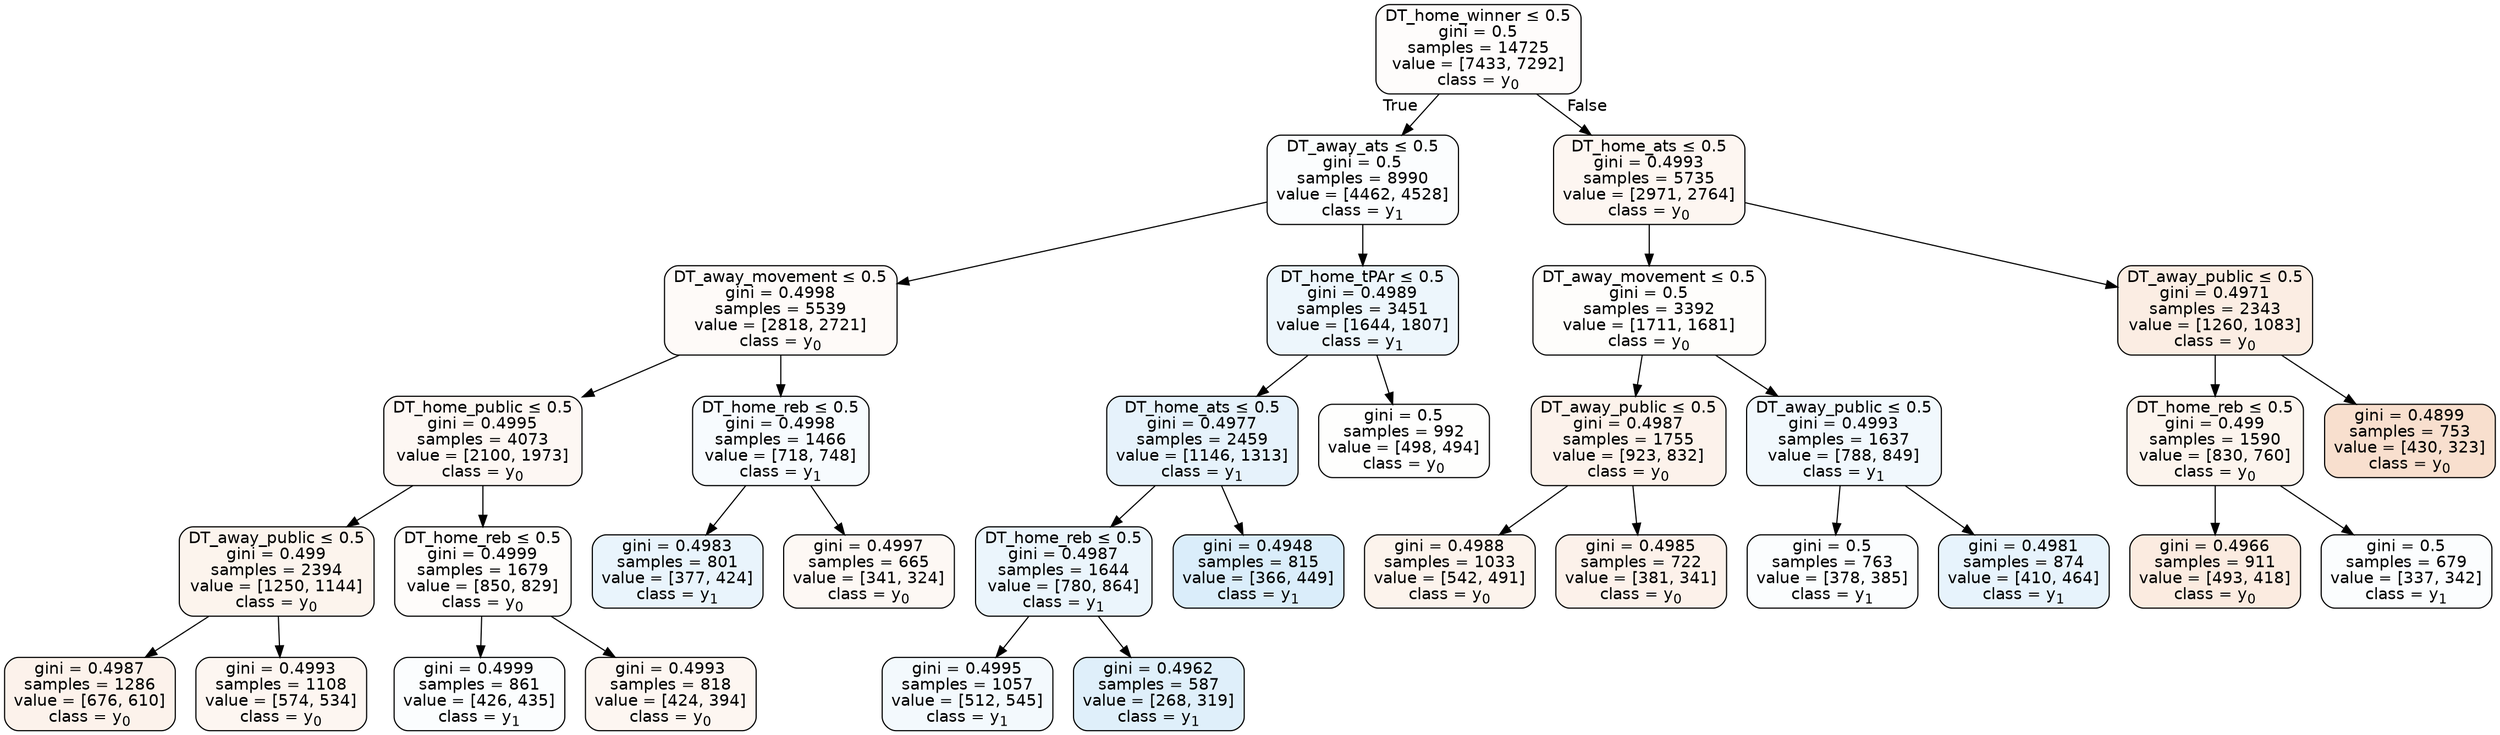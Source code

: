 digraph Tree {
node [shape=box, style="filled, rounded", color="black", fontname=helvetica] ;
edge [fontname=helvetica] ;
0 [label=<DT_home_winner &le; 0.5<br/>gini = 0.5<br/>samples = 14725<br/>value = [7433, 7292]<br/>class = y<SUB>0</SUB>>, fillcolor="#e5813905"] ;
1 [label=<DT_away_ats &le; 0.5<br/>gini = 0.5<br/>samples = 8990<br/>value = [4462, 4528]<br/>class = y<SUB>1</SUB>>, fillcolor="#399de504"] ;
0 -> 1 [labeldistance=2.5, labelangle=45, headlabel="True"] ;
2 [label=<DT_away_movement &le; 0.5<br/>gini = 0.4998<br/>samples = 5539<br/>value = [2818, 2721]<br/>class = y<SUB>0</SUB>>, fillcolor="#e5813909"] ;
1 -> 2 ;
3 [label=<DT_home_public &le; 0.5<br/>gini = 0.4995<br/>samples = 4073<br/>value = [2100, 1973]<br/>class = y<SUB>0</SUB>>, fillcolor="#e581390f"] ;
2 -> 3 ;
4 [label=<DT_away_public &le; 0.5<br/>gini = 0.499<br/>samples = 2394<br/>value = [1250, 1144]<br/>class = y<SUB>0</SUB>>, fillcolor="#e5813916"] ;
3 -> 4 ;
5 [label=<gini = 0.4987<br/>samples = 1286<br/>value = [676, 610]<br/>class = y<SUB>0</SUB>>, fillcolor="#e5813919"] ;
4 -> 5 ;
6 [label=<gini = 0.4993<br/>samples = 1108<br/>value = [574, 534]<br/>class = y<SUB>0</SUB>>, fillcolor="#e5813912"] ;
4 -> 6 ;
7 [label=<DT_home_reb &le; 0.5<br/>gini = 0.4999<br/>samples = 1679<br/>value = [850, 829]<br/>class = y<SUB>0</SUB>>, fillcolor="#e5813906"] ;
3 -> 7 ;
8 [label=<gini = 0.4999<br/>samples = 861<br/>value = [426, 435]<br/>class = y<SUB>1</SUB>>, fillcolor="#399de505"] ;
7 -> 8 ;
9 [label=<gini = 0.4993<br/>samples = 818<br/>value = [424, 394]<br/>class = y<SUB>0</SUB>>, fillcolor="#e5813912"] ;
7 -> 9 ;
10 [label=<DT_home_reb &le; 0.5<br/>gini = 0.4998<br/>samples = 1466<br/>value = [718, 748]<br/>class = y<SUB>1</SUB>>, fillcolor="#399de50a"] ;
2 -> 10 ;
11 [label=<gini = 0.4983<br/>samples = 801<br/>value = [377, 424]<br/>class = y<SUB>1</SUB>>, fillcolor="#399de51c"] ;
10 -> 11 ;
12 [label=<gini = 0.4997<br/>samples = 665<br/>value = [341, 324]<br/>class = y<SUB>0</SUB>>, fillcolor="#e581390d"] ;
10 -> 12 ;
13 [label=<DT_home_tPAr &le; 0.5<br/>gini = 0.4989<br/>samples = 3451<br/>value = [1644, 1807]<br/>class = y<SUB>1</SUB>>, fillcolor="#399de517"] ;
1 -> 13 ;
14 [label=<DT_home_ats &le; 0.5<br/>gini = 0.4977<br/>samples = 2459<br/>value = [1146, 1313]<br/>class = y<SUB>1</SUB>>, fillcolor="#399de520"] ;
13 -> 14 ;
15 [label=<DT_home_reb &le; 0.5<br/>gini = 0.4987<br/>samples = 1644<br/>value = [780, 864]<br/>class = y<SUB>1</SUB>>, fillcolor="#399de519"] ;
14 -> 15 ;
16 [label=<gini = 0.4995<br/>samples = 1057<br/>value = [512, 545]<br/>class = y<SUB>1</SUB>>, fillcolor="#399de50f"] ;
15 -> 16 ;
17 [label=<gini = 0.4962<br/>samples = 587<br/>value = [268, 319]<br/>class = y<SUB>1</SUB>>, fillcolor="#399de529"] ;
15 -> 17 ;
18 [label=<gini = 0.4948<br/>samples = 815<br/>value = [366, 449]<br/>class = y<SUB>1</SUB>>, fillcolor="#399de52f"] ;
14 -> 18 ;
19 [label=<gini = 0.5<br/>samples = 992<br/>value = [498, 494]<br/>class = y<SUB>0</SUB>>, fillcolor="#e5813902"] ;
13 -> 19 ;
20 [label=<DT_home_ats &le; 0.5<br/>gini = 0.4993<br/>samples = 5735<br/>value = [2971, 2764]<br/>class = y<SUB>0</SUB>>, fillcolor="#e5813912"] ;
0 -> 20 [labeldistance=2.5, labelangle=-45, headlabel="False"] ;
21 [label=<DT_away_movement &le; 0.5<br/>gini = 0.5<br/>samples = 3392<br/>value = [1711, 1681]<br/>class = y<SUB>0</SUB>>, fillcolor="#e5813904"] ;
20 -> 21 ;
22 [label=<DT_away_public &le; 0.5<br/>gini = 0.4987<br/>samples = 1755<br/>value = [923, 832]<br/>class = y<SUB>0</SUB>>, fillcolor="#e5813919"] ;
21 -> 22 ;
23 [label=<gini = 0.4988<br/>samples = 1033<br/>value = [542, 491]<br/>class = y<SUB>0</SUB>>, fillcolor="#e5813918"] ;
22 -> 23 ;
24 [label=<gini = 0.4985<br/>samples = 722<br/>value = [381, 341]<br/>class = y<SUB>0</SUB>>, fillcolor="#e581391b"] ;
22 -> 24 ;
25 [label=<DT_away_public &le; 0.5<br/>gini = 0.4993<br/>samples = 1637<br/>value = [788, 849]<br/>class = y<SUB>1</SUB>>, fillcolor="#399de512"] ;
21 -> 25 ;
26 [label=<gini = 0.5<br/>samples = 763<br/>value = [378, 385]<br/>class = y<SUB>1</SUB>>, fillcolor="#399de505"] ;
25 -> 26 ;
27 [label=<gini = 0.4981<br/>samples = 874<br/>value = [410, 464]<br/>class = y<SUB>1</SUB>>, fillcolor="#399de51e"] ;
25 -> 27 ;
28 [label=<DT_away_public &le; 0.5<br/>gini = 0.4971<br/>samples = 2343<br/>value = [1260, 1083]<br/>class = y<SUB>0</SUB>>, fillcolor="#e5813924"] ;
20 -> 28 ;
29 [label=<DT_home_reb &le; 0.5<br/>gini = 0.499<br/>samples = 1590<br/>value = [830, 760]<br/>class = y<SUB>0</SUB>>, fillcolor="#e5813916"] ;
28 -> 29 ;
30 [label=<gini = 0.4966<br/>samples = 911<br/>value = [493, 418]<br/>class = y<SUB>0</SUB>>, fillcolor="#e5813927"] ;
29 -> 30 ;
31 [label=<gini = 0.5<br/>samples = 679<br/>value = [337, 342]<br/>class = y<SUB>1</SUB>>, fillcolor="#399de504"] ;
29 -> 31 ;
32 [label=<gini = 0.4899<br/>samples = 753<br/>value = [430, 323]<br/>class = y<SUB>0</SUB>>, fillcolor="#e581393f"] ;
28 -> 32 ;
}